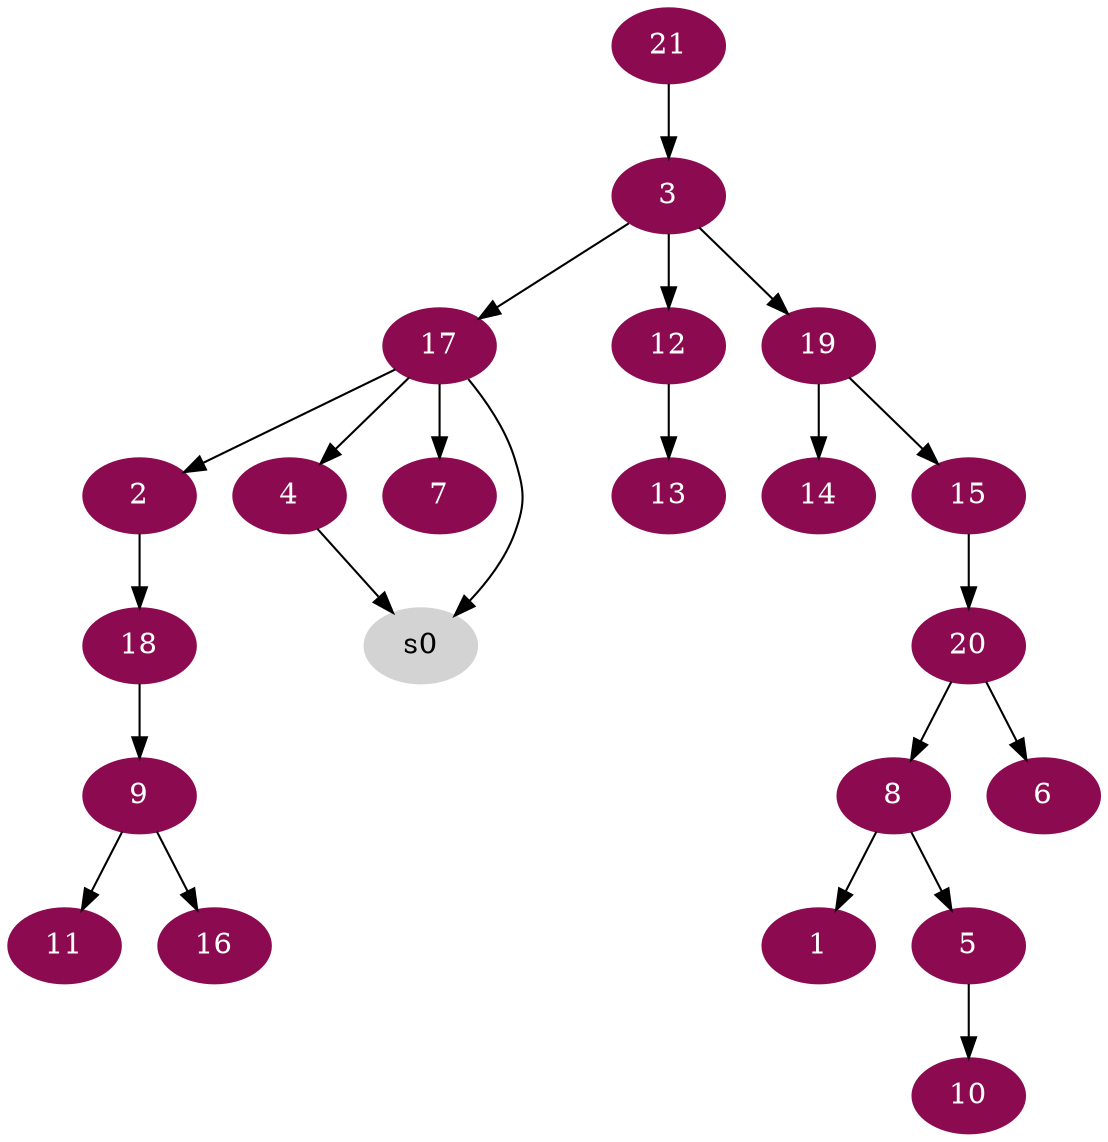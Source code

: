 digraph G {
node [color=deeppink4, style=filled, fontcolor=white];
8 -> 1;
17 -> 2;
21 -> 3;
17 -> 4;
8 -> 5;
20 -> 6;
17 -> 7;
20 -> 8;
18 -> 9;
5 -> 10;
9 -> 11;
3 -> 12;
12 -> 13;
19 -> 14;
19 -> 15;
9 -> 16;
3 -> 17;
2 -> 18;
3 -> 19;
15 -> 20;
node [color=lightgrey, style=filled, fontcolor=black];
4 -> s0;
17 -> s0;
}

